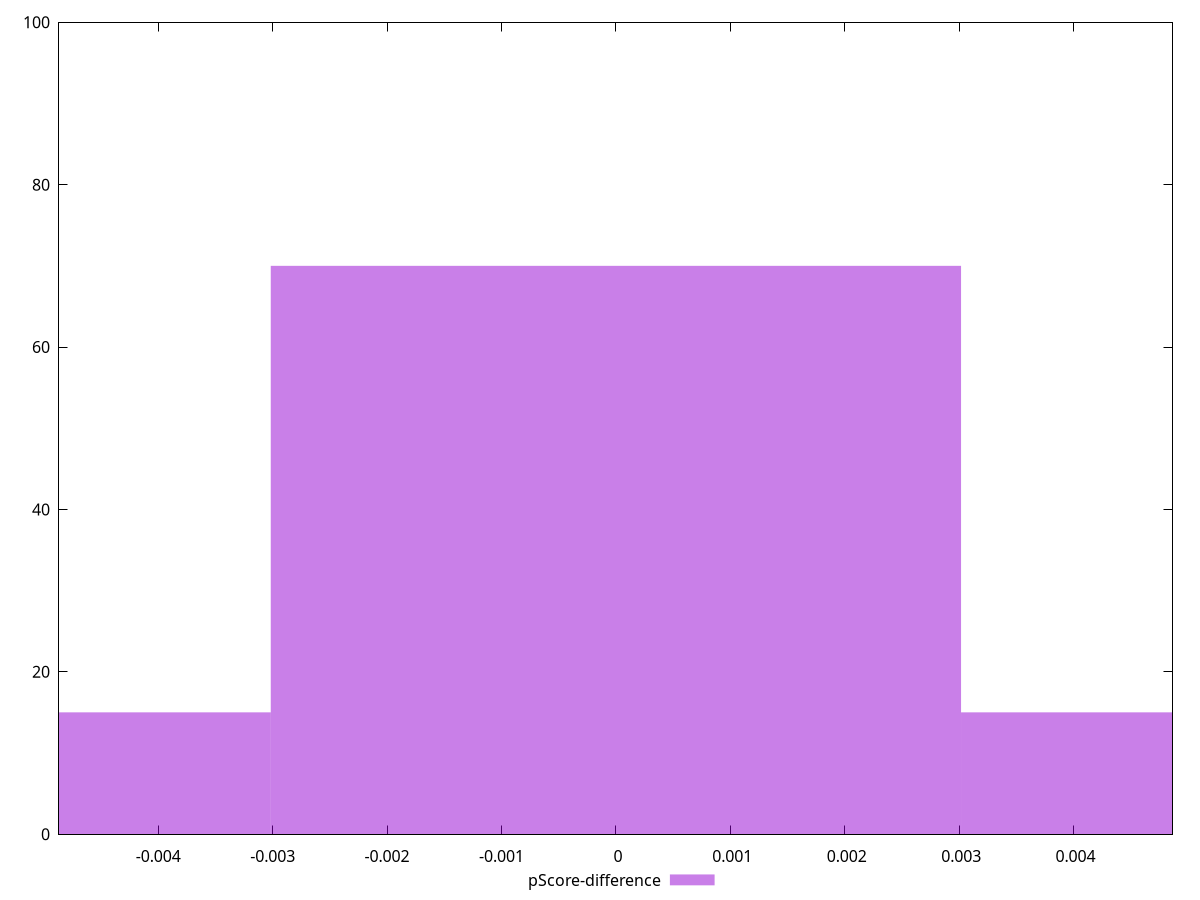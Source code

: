 reset

$pScoreDifference <<EOF
0 70
0.006033113892933675 15
-0.006033113892933675 15
EOF

set key outside below
set boxwidth 0.006033113892933675
set xrange [-0.004867302539681262:0.004864572310898874]
set yrange [0:100]
set trange [0:100]
set style fill transparent solid 0.5 noborder
set terminal svg size 640, 490 enhanced background rgb 'white'
set output "report_00026_2021-02-22T21:38:55.199Z/total-blocking-time/samples/pages+cached/pScore-difference/histogram.svg"

plot $pScoreDifference title "pScore-difference" with boxes

reset
